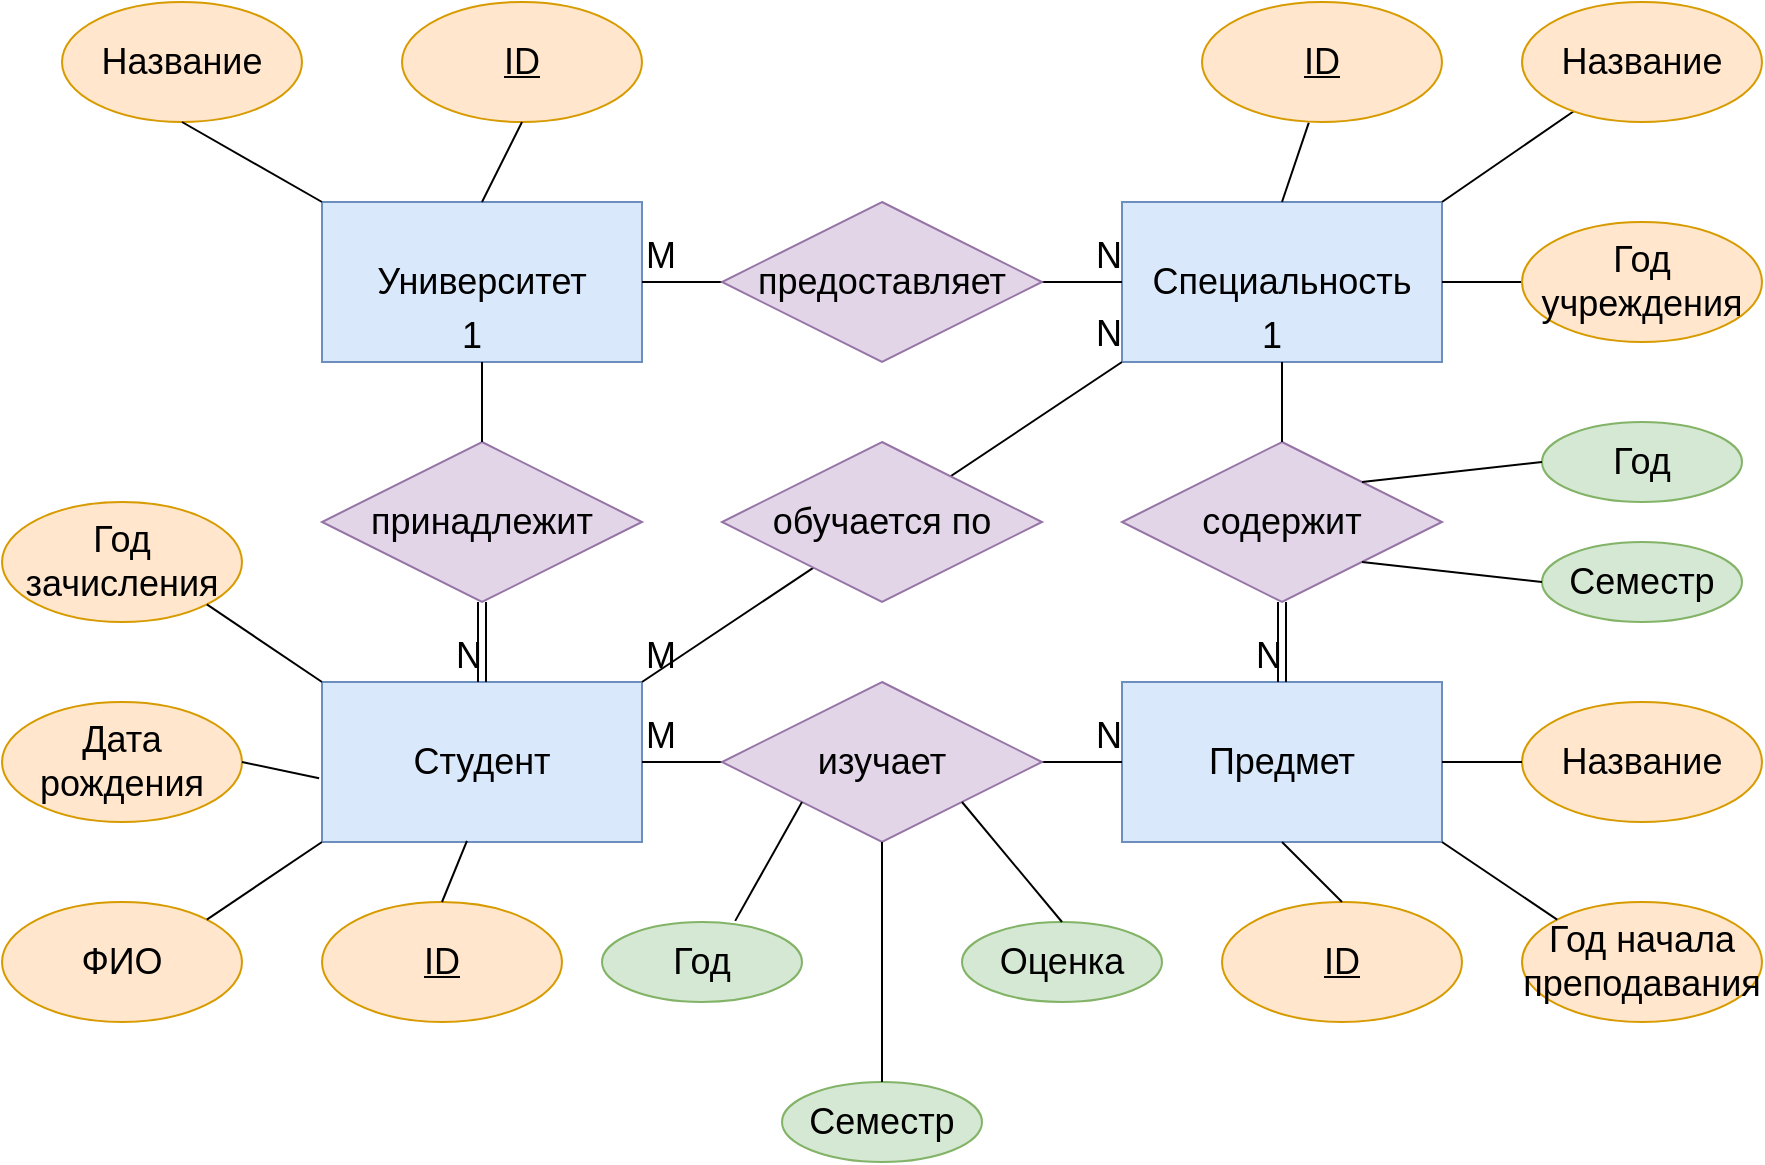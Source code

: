 <mxfile version="20.3.0" type="device"><diagram id="R2lEEEUBdFMjLlhIrx00" name="Page-1"><mxGraphModel dx="1000" dy="576" grid="1" gridSize="10" guides="1" tooltips="1" connect="1" arrows="1" fold="1" page="1" pageScale="1" pageWidth="1100" pageHeight="850" math="0" shadow="0" extFonts="Permanent Marker^https://fonts.googleapis.com/css?family=Permanent+Marker"><root><mxCell id="0"/><mxCell id="1" parent="0"/><mxCell id="BettiaXjXWJ-axZ2omA4-1" value="Университет" style="rounded=0;whiteSpace=wrap;html=1;fontSize=18;fillColor=#dae8fc;strokeColor=#6c8ebf;" vertex="1" parent="1"><mxGeometry x="260" y="190" width="160" height="80" as="geometry"/></mxCell><mxCell id="BettiaXjXWJ-axZ2omA4-3" value="Специальность" style="rounded=0;whiteSpace=wrap;html=1;fontSize=18;fillColor=#dae8fc;strokeColor=#6c8ebf;" vertex="1" parent="1"><mxGeometry x="660" y="190" width="160" height="80" as="geometry"/></mxCell><mxCell id="BettiaXjXWJ-axZ2omA4-4" value="Студент" style="rounded=0;whiteSpace=wrap;html=1;fontSize=18;fillColor=#dae8fc;strokeColor=#6c8ebf;" vertex="1" parent="1"><mxGeometry x="260" y="430" width="160" height="80" as="geometry"/></mxCell><mxCell id="BettiaXjXWJ-axZ2omA4-5" value="Предмет" style="rounded=0;whiteSpace=wrap;html=1;fontSize=18;fillColor=#dae8fc;strokeColor=#6c8ebf;" vertex="1" parent="1"><mxGeometry x="660" y="430" width="160" height="80" as="geometry"/></mxCell><mxCell id="BettiaXjXWJ-axZ2omA4-11" value="содержит" style="rhombus;whiteSpace=wrap;html=1;fontSize=18;fillColor=#e1d5e7;strokeColor=#9673a6;perimeterSpacing=0;" vertex="1" parent="1"><mxGeometry x="660" y="310" width="160" height="80" as="geometry"/></mxCell><mxCell id="BettiaXjXWJ-axZ2omA4-32" value="" style="endArrow=none;html=1;rounded=0;fontSize=18;entryX=0;entryY=1;entryDx=0;entryDy=0;exitX=1;exitY=0;exitDx=0;exitDy=0;" edge="1" parent="1" source="BettiaXjXWJ-axZ2omA4-4" target="BettiaXjXWJ-axZ2omA4-3"><mxGeometry relative="1" as="geometry"><mxPoint x="460" y="420" as="sourcePoint"/><mxPoint x="580" y="430" as="targetPoint"/></mxGeometry></mxCell><mxCell id="BettiaXjXWJ-axZ2omA4-33" value="M" style="resizable=0;html=1;align=left;verticalAlign=bottom;fontSize=18;" connectable="0" vertex="1" parent="BettiaXjXWJ-axZ2omA4-32"><mxGeometry x="-1" relative="1" as="geometry"/></mxCell><mxCell id="BettiaXjXWJ-axZ2omA4-34" value="N" style="resizable=0;html=1;align=right;verticalAlign=bottom;fontSize=18;" connectable="0" vertex="1" parent="BettiaXjXWJ-axZ2omA4-32"><mxGeometry x="1" relative="1" as="geometry"/></mxCell><mxCell id="BettiaXjXWJ-axZ2omA4-15" value="обучается по" style="rhombus;whiteSpace=wrap;html=1;fontSize=18;fillColor=#e1d5e7;strokeColor=#9673a6;" vertex="1" parent="1"><mxGeometry x="460" y="310" width="160" height="80" as="geometry"/></mxCell><mxCell id="BettiaXjXWJ-axZ2omA4-35" value="" style="endArrow=none;html=1;rounded=0;fontSize=18;exitX=1;exitY=0.5;exitDx=0;exitDy=0;entryX=0;entryY=0.5;entryDx=0;entryDy=0;" edge="1" parent="1" source="BettiaXjXWJ-axZ2omA4-1" target="BettiaXjXWJ-axZ2omA4-3"><mxGeometry relative="1" as="geometry"><mxPoint x="440" y="200" as="sourcePoint"/><mxPoint x="600" y="200" as="targetPoint"/></mxGeometry></mxCell><mxCell id="BettiaXjXWJ-axZ2omA4-36" value="M" style="resizable=0;html=1;align=left;verticalAlign=bottom;fontSize=18;" connectable="0" vertex="1" parent="BettiaXjXWJ-axZ2omA4-35"><mxGeometry x="-1" relative="1" as="geometry"/></mxCell><mxCell id="BettiaXjXWJ-axZ2omA4-37" value="N" style="resizable=0;html=1;align=right;verticalAlign=bottom;fontSize=18;" connectable="0" vertex="1" parent="BettiaXjXWJ-axZ2omA4-35"><mxGeometry x="1" relative="1" as="geometry"/></mxCell><mxCell id="BettiaXjXWJ-axZ2omA4-14" value="предоставляет" style="rhombus;whiteSpace=wrap;html=1;fontSize=18;fillColor=#e1d5e7;strokeColor=#9673a6;" vertex="1" parent="1"><mxGeometry x="460" y="190" width="160" height="80" as="geometry"/></mxCell><mxCell id="BettiaXjXWJ-axZ2omA4-16" value="принадлежит" style="rhombus;whiteSpace=wrap;html=1;fontSize=18;fillColor=#e1d5e7;strokeColor=#9673a6;" vertex="1" parent="1"><mxGeometry x="260" y="310" width="160" height="80" as="geometry"/></mxCell><mxCell id="BettiaXjXWJ-axZ2omA4-49" value="" style="shape=link;html=1;rounded=0;fontSize=18;entryX=0.5;entryY=0;entryDx=0;entryDy=0;exitX=0.5;exitY=1;exitDx=0;exitDy=0;" edge="1" parent="1" source="BettiaXjXWJ-axZ2omA4-11" target="BettiaXjXWJ-axZ2omA4-5"><mxGeometry relative="1" as="geometry"><mxPoint x="740" y="390" as="sourcePoint"/><mxPoint x="900" y="390" as="targetPoint"/></mxGeometry></mxCell><mxCell id="BettiaXjXWJ-axZ2omA4-50" value="N" style="resizable=0;html=1;align=right;verticalAlign=bottom;fontSize=18;" connectable="0" vertex="1" parent="BettiaXjXWJ-axZ2omA4-49"><mxGeometry x="1" relative="1" as="geometry"/></mxCell><mxCell id="BettiaXjXWJ-axZ2omA4-51" value="" style="endArrow=none;html=1;rounded=0;fontSize=18;exitX=0.5;exitY=0;exitDx=0;exitDy=0;entryX=0.5;entryY=1;entryDx=0;entryDy=0;" edge="1" parent="1" source="BettiaXjXWJ-axZ2omA4-11" target="BettiaXjXWJ-axZ2omA4-3"><mxGeometry relative="1" as="geometry"><mxPoint x="730" y="300" as="sourcePoint"/><mxPoint x="890" y="300" as="targetPoint"/></mxGeometry></mxCell><mxCell id="BettiaXjXWJ-axZ2omA4-52" value="1" style="resizable=0;html=1;align=right;verticalAlign=bottom;fontSize=18;" connectable="0" vertex="1" parent="BettiaXjXWJ-axZ2omA4-51"><mxGeometry x="1" relative="1" as="geometry"/></mxCell><mxCell id="BettiaXjXWJ-axZ2omA4-53" value="" style="endArrow=none;html=1;rounded=0;fontSize=18;exitX=0.5;exitY=0;exitDx=0;exitDy=0;entryX=0.5;entryY=1;entryDx=0;entryDy=0;" edge="1" parent="1" source="BettiaXjXWJ-axZ2omA4-16" target="BettiaXjXWJ-axZ2omA4-1"><mxGeometry relative="1" as="geometry"><mxPoint x="240" y="320" as="sourcePoint"/><mxPoint x="430" y="320" as="targetPoint"/></mxGeometry></mxCell><mxCell id="BettiaXjXWJ-axZ2omA4-54" value="1" style="resizable=0;html=1;align=right;verticalAlign=bottom;fontSize=18;" connectable="0" vertex="1" parent="BettiaXjXWJ-axZ2omA4-53"><mxGeometry x="1" relative="1" as="geometry"/></mxCell><mxCell id="BettiaXjXWJ-axZ2omA4-60" value="" style="endArrow=none;html=1;rounded=0;fontSize=18;shape=link;exitX=0.5;exitY=1;exitDx=0;exitDy=0;entryX=0.5;entryY=0;entryDx=0;entryDy=0;" edge="1" parent="1" source="BettiaXjXWJ-axZ2omA4-16" target="BettiaXjXWJ-axZ2omA4-4"><mxGeometry relative="1" as="geometry"><mxPoint x="460" y="469.5" as="sourcePoint"/><mxPoint x="460" y="510" as="targetPoint"/></mxGeometry></mxCell><mxCell id="BettiaXjXWJ-axZ2omA4-61" value="N" style="resizable=0;html=1;align=right;verticalAlign=bottom;fontSize=18;" connectable="0" vertex="1" parent="BettiaXjXWJ-axZ2omA4-60"><mxGeometry x="1" relative="1" as="geometry"/></mxCell><mxCell id="BettiaXjXWJ-axZ2omA4-66" value="" style="endArrow=none;html=1;rounded=0;fontSize=18;entryX=0.445;entryY=1.005;entryDx=0;entryDy=0;exitX=0.5;exitY=0;exitDx=0;exitDy=0;entryPerimeter=0;" edge="1" parent="1" source="BettiaXjXWJ-axZ2omA4-3" target="BettiaXjXWJ-axZ2omA4-90"><mxGeometry relative="1" as="geometry"><mxPoint x="560" y="120" as="sourcePoint"/><mxPoint x="770" y="150" as="targetPoint"/></mxGeometry></mxCell><mxCell id="BettiaXjXWJ-axZ2omA4-67" value="" style="endArrow=none;html=1;rounded=0;fontSize=18;entryX=0.22;entryY=0.904;entryDx=0;entryDy=0;entryPerimeter=0;exitX=1;exitY=0;exitDx=0;exitDy=0;" edge="1" parent="1" source="BettiaXjXWJ-axZ2omA4-3" target="BettiaXjXWJ-axZ2omA4-89"><mxGeometry relative="1" as="geometry"><mxPoint x="560" y="90" as="sourcePoint"/><mxPoint x="903" y="149" as="targetPoint"/></mxGeometry></mxCell><mxCell id="BettiaXjXWJ-axZ2omA4-68" value="" style="endArrow=none;html=1;rounded=0;fontSize=18;entryX=0;entryY=0.5;entryDx=0;entryDy=0;exitX=1;exitY=0.5;exitDx=0;exitDy=0;" edge="1" parent="1" source="BettiaXjXWJ-axZ2omA4-3" target="BettiaXjXWJ-axZ2omA4-88"><mxGeometry relative="1" as="geometry"><mxPoint x="540" y="120" as="sourcePoint"/><mxPoint x="860" y="230" as="targetPoint"/></mxGeometry></mxCell><mxCell id="BettiaXjXWJ-axZ2omA4-69" value="Дата рождения" style="ellipse;whiteSpace=wrap;html=1;align=center;strokeColor=#d79b00;fontSize=18;fillColor=#ffe6cc;" vertex="1" parent="1"><mxGeometry x="100" y="440" width="120" height="60" as="geometry"/></mxCell><mxCell id="BettiaXjXWJ-axZ2omA4-73" value="ФИО" style="ellipse;whiteSpace=wrap;html=1;align=center;strokeColor=#d79b00;fontSize=18;fillColor=#ffe6cc;" vertex="1" parent="1"><mxGeometry x="100" y="540" width="120" height="60" as="geometry"/></mxCell><mxCell id="BettiaXjXWJ-axZ2omA4-74" value="&lt;u&gt;ID&lt;/u&gt;" style="ellipse;whiteSpace=wrap;html=1;align=center;strokeColor=#d79b00;fontSize=18;fillColor=#ffe6cc;" vertex="1" parent="1"><mxGeometry x="260" y="540" width="120" height="60" as="geometry"/></mxCell><mxCell id="BettiaXjXWJ-axZ2omA4-75" value="Год зачисления" style="ellipse;whiteSpace=wrap;html=1;align=center;strokeColor=#d79b00;fontSize=18;fillColor=#ffe6cc;" vertex="1" parent="1"><mxGeometry x="100" y="340" width="120" height="60" as="geometry"/></mxCell><mxCell id="BettiaXjXWJ-axZ2omA4-76" value="" style="endArrow=none;html=1;rounded=0;fontSize=18;exitX=1;exitY=0.5;exitDx=0;exitDy=0;entryX=-0.009;entryY=0.602;entryDx=0;entryDy=0;entryPerimeter=0;" edge="1" parent="1" source="BettiaXjXWJ-axZ2omA4-69" target="BettiaXjXWJ-axZ2omA4-4"><mxGeometry width="50" height="50" relative="1" as="geometry"><mxPoint x="490" y="500" as="sourcePoint"/><mxPoint x="540" y="450" as="targetPoint"/></mxGeometry></mxCell><mxCell id="BettiaXjXWJ-axZ2omA4-77" value="" style="endArrow=none;html=1;rounded=0;fontSize=18;entryX=0.453;entryY=0.993;entryDx=0;entryDy=0;entryPerimeter=0;exitX=0.5;exitY=0;exitDx=0;exitDy=0;" edge="1" parent="1" source="BettiaXjXWJ-axZ2omA4-74" target="BettiaXjXWJ-axZ2omA4-4"><mxGeometry width="50" height="50" relative="1" as="geometry"><mxPoint x="340" y="590" as="sourcePoint"/><mxPoint x="390" y="540" as="targetPoint"/></mxGeometry></mxCell><mxCell id="BettiaXjXWJ-axZ2omA4-78" value="" style="endArrow=none;html=1;rounded=0;fontSize=18;entryX=0;entryY=0;entryDx=0;entryDy=0;exitX=1;exitY=1;exitDx=0;exitDy=0;" edge="1" parent="1" source="BettiaXjXWJ-axZ2omA4-75" target="BettiaXjXWJ-axZ2omA4-4"><mxGeometry width="50" height="50" relative="1" as="geometry"><mxPoint x="340" y="590" as="sourcePoint"/><mxPoint x="390" y="540" as="targetPoint"/></mxGeometry></mxCell><mxCell id="BettiaXjXWJ-axZ2omA4-79" value="" style="endArrow=none;html=1;rounded=0;fontSize=18;entryX=0;entryY=1;entryDx=0;entryDy=0;exitX=1;exitY=0;exitDx=0;exitDy=0;" edge="1" parent="1" source="BettiaXjXWJ-axZ2omA4-73" target="BettiaXjXWJ-axZ2omA4-4"><mxGeometry width="50" height="50" relative="1" as="geometry"><mxPoint x="340" y="590" as="sourcePoint"/><mxPoint x="390" y="540" as="targetPoint"/></mxGeometry></mxCell><mxCell id="BettiaXjXWJ-axZ2omA4-80" value="Название" style="ellipse;whiteSpace=wrap;html=1;align=center;strokeColor=#d79b00;fontSize=18;fillColor=#ffe6cc;" vertex="1" parent="1"><mxGeometry x="860" y="440" width="120" height="60" as="geometry"/></mxCell><mxCell id="BettiaXjXWJ-axZ2omA4-81" value="Год начала преподавания" style="ellipse;whiteSpace=wrap;html=1;align=center;strokeColor=#d79b00;fontSize=18;fillColor=#ffe6cc;" vertex="1" parent="1"><mxGeometry x="860" y="540" width="120" height="60" as="geometry"/></mxCell><mxCell id="BettiaXjXWJ-axZ2omA4-82" value="&lt;u&gt;ID&lt;/u&gt;" style="ellipse;whiteSpace=wrap;html=1;align=center;strokeColor=#d79b00;fontSize=18;fillColor=#ffe6cc;" vertex="1" parent="1"><mxGeometry x="710" y="540" width="120" height="60" as="geometry"/></mxCell><mxCell id="BettiaXjXWJ-axZ2omA4-84" value="" style="endArrow=none;html=1;rounded=0;fontSize=18;exitX=0.5;exitY=0;exitDx=0;exitDy=0;entryX=0.5;entryY=1;entryDx=0;entryDy=0;" edge="1" parent="1" source="BettiaXjXWJ-axZ2omA4-82" target="BettiaXjXWJ-axZ2omA4-5"><mxGeometry width="50" height="50" relative="1" as="geometry"><mxPoint x="710" y="510" as="sourcePoint"/><mxPoint x="760" y="460" as="targetPoint"/></mxGeometry></mxCell><mxCell id="BettiaXjXWJ-axZ2omA4-85" value="" style="endArrow=none;html=1;rounded=0;fontSize=18;entryX=0;entryY=0;entryDx=0;entryDy=0;exitX=1;exitY=1;exitDx=0;exitDy=0;" edge="1" parent="1" source="BettiaXjXWJ-axZ2omA4-5" target="BettiaXjXWJ-axZ2omA4-81"><mxGeometry width="50" height="50" relative="1" as="geometry"><mxPoint x="710" y="510" as="sourcePoint"/><mxPoint x="760" y="460" as="targetPoint"/></mxGeometry></mxCell><mxCell id="BettiaXjXWJ-axZ2omA4-87" value="" style="endArrow=none;html=1;rounded=0;fontSize=18;entryX=0;entryY=0.5;entryDx=0;entryDy=0;exitX=1;exitY=0.5;exitDx=0;exitDy=0;" edge="1" parent="1" source="BettiaXjXWJ-axZ2omA4-5" target="BettiaXjXWJ-axZ2omA4-80"><mxGeometry width="50" height="50" relative="1" as="geometry"><mxPoint x="710" y="510" as="sourcePoint"/><mxPoint x="760" y="460" as="targetPoint"/></mxGeometry></mxCell><mxCell id="BettiaXjXWJ-axZ2omA4-88" value="Год учреждения" style="ellipse;whiteSpace=wrap;html=1;align=center;strokeColor=#d79b00;fontSize=18;fillColor=#ffe6cc;" vertex="1" parent="1"><mxGeometry x="860" y="200" width="120" height="60" as="geometry"/></mxCell><mxCell id="BettiaXjXWJ-axZ2omA4-89" value="Название" style="ellipse;whiteSpace=wrap;html=1;align=center;strokeColor=#d79b00;fontSize=18;fillColor=#ffe6cc;" vertex="1" parent="1"><mxGeometry x="860" y="90" width="120" height="60" as="geometry"/></mxCell><mxCell id="BettiaXjXWJ-axZ2omA4-90" value="&lt;u&gt;ID&lt;/u&gt;" style="ellipse;whiteSpace=wrap;html=1;align=center;strokeColor=#d79b00;fontSize=18;fillColor=#ffe6cc;" vertex="1" parent="1"><mxGeometry x="700" y="90" width="120" height="60" as="geometry"/></mxCell><mxCell id="BettiaXjXWJ-axZ2omA4-93" value="Год&lt;span style=&quot;color: rgba(0, 0, 0, 0); font-family: monospace; font-size: 0px; text-align: start;&quot;&gt;%3CmxGraphModel%3E%3Croot%3E%3CmxCell%20id%3D%220%22%2F%3E%3CmxCell%20id%3D%221%22%20parent%3D%220%22%2F%3E%3CmxCell%20id%3D%222%22%20value%3D%22%D0%93%D0%BE%D0%B4%20%D1%83%D1%87%D1%80%D0%B5%D0%B6%D0%B4%D0%B5%D0%BD%D0%B8%D1%8F%22%20style%3D%22ellipse%3BwhiteSpace%3Dwrap%3Bhtml%3D1%3Balign%3Dcenter%3BstrokeColor%3D%23d79b00%3BfontSize%3D18%3BfillColor%3D%23ffe6cc%3B%22%20vertex%3D%221%22%20parent%3D%221%22%3E%3CmxGeometry%20x%3D%22860%22%20y%3D%22200%22%20width%3D%22120%22%20height%3D%2260%22%20as%3D%22geometry%22%2F%3E%3C%2FmxCell%3E%3C%2Froot%3E%3C%2FmxGraphModel%3E&lt;/span&gt;" style="ellipse;whiteSpace=wrap;html=1;align=center;strokeColor=#82b366;fontSize=18;fillColor=#d5e8d4;" vertex="1" parent="1"><mxGeometry x="870" y="300" width="100" height="40" as="geometry"/></mxCell><mxCell id="BettiaXjXWJ-axZ2omA4-94" value="Семестр" style="ellipse;whiteSpace=wrap;html=1;align=center;strokeColor=#82b366;fontSize=18;fillColor=#d5e8d4;" vertex="1" parent="1"><mxGeometry x="870" y="360" width="100" height="40" as="geometry"/></mxCell><mxCell id="BettiaXjXWJ-axZ2omA4-95" value="" style="endArrow=none;html=1;rounded=0;fontSize=18;entryX=0;entryY=0.5;entryDx=0;entryDy=0;exitX=1;exitY=0;exitDx=0;exitDy=0;" edge="1" parent="1" source="BettiaXjXWJ-axZ2omA4-11" target="BettiaXjXWJ-axZ2omA4-93"><mxGeometry relative="1" as="geometry"><mxPoint x="650" y="360" as="sourcePoint"/><mxPoint x="810" y="360" as="targetPoint"/></mxGeometry></mxCell><mxCell id="BettiaXjXWJ-axZ2omA4-96" value="" style="endArrow=none;html=1;rounded=0;fontSize=18;entryX=0;entryY=0.5;entryDx=0;entryDy=0;exitX=1;exitY=1;exitDx=0;exitDy=0;" edge="1" parent="1" source="BettiaXjXWJ-axZ2omA4-11" target="BettiaXjXWJ-axZ2omA4-94"><mxGeometry relative="1" as="geometry"><mxPoint x="650" y="360" as="sourcePoint"/><mxPoint x="810" y="360" as="targetPoint"/></mxGeometry></mxCell><mxCell id="BettiaXjXWJ-axZ2omA4-97" value="&lt;u&gt;ID&lt;/u&gt;" style="ellipse;whiteSpace=wrap;html=1;align=center;strokeColor=#d79b00;fontSize=18;fillColor=#ffe6cc;" vertex="1" parent="1"><mxGeometry x="300" y="90" width="120" height="60" as="geometry"/></mxCell><mxCell id="BettiaXjXWJ-axZ2omA4-98" value="Название" style="ellipse;whiteSpace=wrap;html=1;align=center;strokeColor=#d79b00;fontSize=18;fillColor=#ffe6cc;" vertex="1" parent="1"><mxGeometry x="130" y="90" width="120" height="60" as="geometry"/></mxCell><mxCell id="BettiaXjXWJ-axZ2omA4-99" value="" style="endArrow=none;html=1;rounded=0;fontSize=18;entryX=0.5;entryY=1;entryDx=0;entryDy=0;exitX=0.5;exitY=0;exitDx=0;exitDy=0;" edge="1" parent="1" source="BettiaXjXWJ-axZ2omA4-1" target="BettiaXjXWJ-axZ2omA4-97"><mxGeometry relative="1" as="geometry"><mxPoint x="320" y="250" as="sourcePoint"/><mxPoint x="480" y="250" as="targetPoint"/></mxGeometry></mxCell><mxCell id="BettiaXjXWJ-axZ2omA4-100" value="" style="endArrow=none;html=1;rounded=0;fontSize=18;exitX=0.5;exitY=1;exitDx=0;exitDy=0;entryX=0;entryY=0;entryDx=0;entryDy=0;" edge="1" parent="1" source="BettiaXjXWJ-axZ2omA4-98" target="BettiaXjXWJ-axZ2omA4-1"><mxGeometry relative="1" as="geometry"><mxPoint x="320" y="250" as="sourcePoint"/><mxPoint x="480" y="250" as="targetPoint"/></mxGeometry></mxCell><mxCell id="BettiaXjXWJ-axZ2omA4-105" value="" style="endArrow=none;html=1;rounded=0;fontSize=18;entryX=0;entryY=0.5;entryDx=0;entryDy=0;exitX=1;exitY=0.5;exitDx=0;exitDy=0;" edge="1" parent="1" source="BettiaXjXWJ-axZ2omA4-4" target="BettiaXjXWJ-axZ2omA4-5"><mxGeometry relative="1" as="geometry"><mxPoint x="450" y="490" as="sourcePoint"/><mxPoint x="660" y="469.57" as="targetPoint"/></mxGeometry></mxCell><mxCell id="BettiaXjXWJ-axZ2omA4-106" value="M" style="resizable=0;html=1;align=left;verticalAlign=bottom;fontSize=18;" connectable="0" vertex="1" parent="BettiaXjXWJ-axZ2omA4-105"><mxGeometry x="-1" relative="1" as="geometry"/></mxCell><mxCell id="BettiaXjXWJ-axZ2omA4-107" value="N" style="resizable=0;html=1;align=right;verticalAlign=bottom;fontSize=18;" connectable="0" vertex="1" parent="BettiaXjXWJ-axZ2omA4-105"><mxGeometry x="1" relative="1" as="geometry"/></mxCell><mxCell id="BettiaXjXWJ-axZ2omA4-101" value="изучает" style="rhombus;whiteSpace=wrap;html=1;fontSize=18;fillColor=#e1d5e7;strokeColor=#9673a6;" vertex="1" parent="1"><mxGeometry x="460" y="430" width="160" height="80" as="geometry"/></mxCell><mxCell id="BettiaXjXWJ-axZ2omA4-108" value="Год&lt;span style=&quot;color: rgba(0, 0, 0, 0); font-family: monospace; font-size: 0px; text-align: start;&quot;&gt;%3CmxGraphModel%3E%3Croot%3E%3CmxCell%20id%3D%220%22%2F%3E%3CmxCell%20id%3D%221%22%20parent%3D%220%22%2F%3E%3CmxCell%20id%3D%222%22%20value%3D%22%D0%93%D0%BE%D0%B4%20%D1%83%D1%87%D1%80%D0%B5%D0%B6%D0%B4%D0%B5%D0%BD%D0%B8%D1%8F%22%20style%3D%22ellipse%3BwhiteSpace%3Dwrap%3Bhtml%3D1%3Balign%3Dcenter%3BstrokeColor%3D%23d79b00%3BfontSize%3D18%3BfillColor%3D%23ffe6cc%3B%22%20vertex%3D%221%22%20parent%3D%221%22%3E%3CmxGeometry%20x%3D%22860%22%20y%3D%22200%22%20width%3D%22120%22%20height%3D%2260%22%20as%3D%22geometry%22%2F%3E%3C%2FmxCell%3E%3C%2Froot%3E%3C%2FmxGraphModel%3E&lt;/span&gt;" style="ellipse;whiteSpace=wrap;html=1;align=center;strokeColor=#82b366;fontSize=18;fillColor=#d5e8d4;" vertex="1" parent="1"><mxGeometry x="400" y="550" width="100" height="40" as="geometry"/></mxCell><mxCell id="BettiaXjXWJ-axZ2omA4-109" value="Семестр" style="ellipse;whiteSpace=wrap;html=1;align=center;strokeColor=#82b366;fontSize=18;fillColor=#d5e8d4;" vertex="1" parent="1"><mxGeometry x="490" y="630" width="100" height="40" as="geometry"/></mxCell><mxCell id="BettiaXjXWJ-axZ2omA4-110" value="Оценка" style="ellipse;whiteSpace=wrap;html=1;align=center;strokeColor=#82b366;fontSize=18;fillColor=#d5e8d4;" vertex="1" parent="1"><mxGeometry x="580" y="550" width="100" height="40" as="geometry"/></mxCell><mxCell id="BettiaXjXWJ-axZ2omA4-111" value="" style="endArrow=none;html=1;rounded=0;fontSize=18;exitX=0;exitY=1;exitDx=0;exitDy=0;entryX=0.666;entryY=-0.014;entryDx=0;entryDy=0;entryPerimeter=0;" edge="1" parent="1" source="BettiaXjXWJ-axZ2omA4-101" target="BettiaXjXWJ-axZ2omA4-108"><mxGeometry relative="1" as="geometry"><mxPoint x="550" y="590" as="sourcePoint"/><mxPoint x="710" y="590" as="targetPoint"/></mxGeometry></mxCell><mxCell id="BettiaXjXWJ-axZ2omA4-112" value="" style="endArrow=none;html=1;rounded=0;fontSize=18;exitX=0.5;exitY=1;exitDx=0;exitDy=0;entryX=0.5;entryY=0;entryDx=0;entryDy=0;" edge="1" parent="1" source="BettiaXjXWJ-axZ2omA4-101" target="BettiaXjXWJ-axZ2omA4-109"><mxGeometry relative="1" as="geometry"><mxPoint x="550" y="590" as="sourcePoint"/><mxPoint x="710" y="590" as="targetPoint"/></mxGeometry></mxCell><mxCell id="BettiaXjXWJ-axZ2omA4-113" value="" style="endArrow=none;html=1;rounded=0;fontSize=18;entryX=0.5;entryY=0;entryDx=0;entryDy=0;exitX=1;exitY=1;exitDx=0;exitDy=0;" edge="1" parent="1" source="BettiaXjXWJ-axZ2omA4-101" target="BettiaXjXWJ-axZ2omA4-110"><mxGeometry relative="1" as="geometry"><mxPoint x="550" y="590" as="sourcePoint"/><mxPoint x="710" y="590" as="targetPoint"/></mxGeometry></mxCell></root></mxGraphModel></diagram></mxfile>